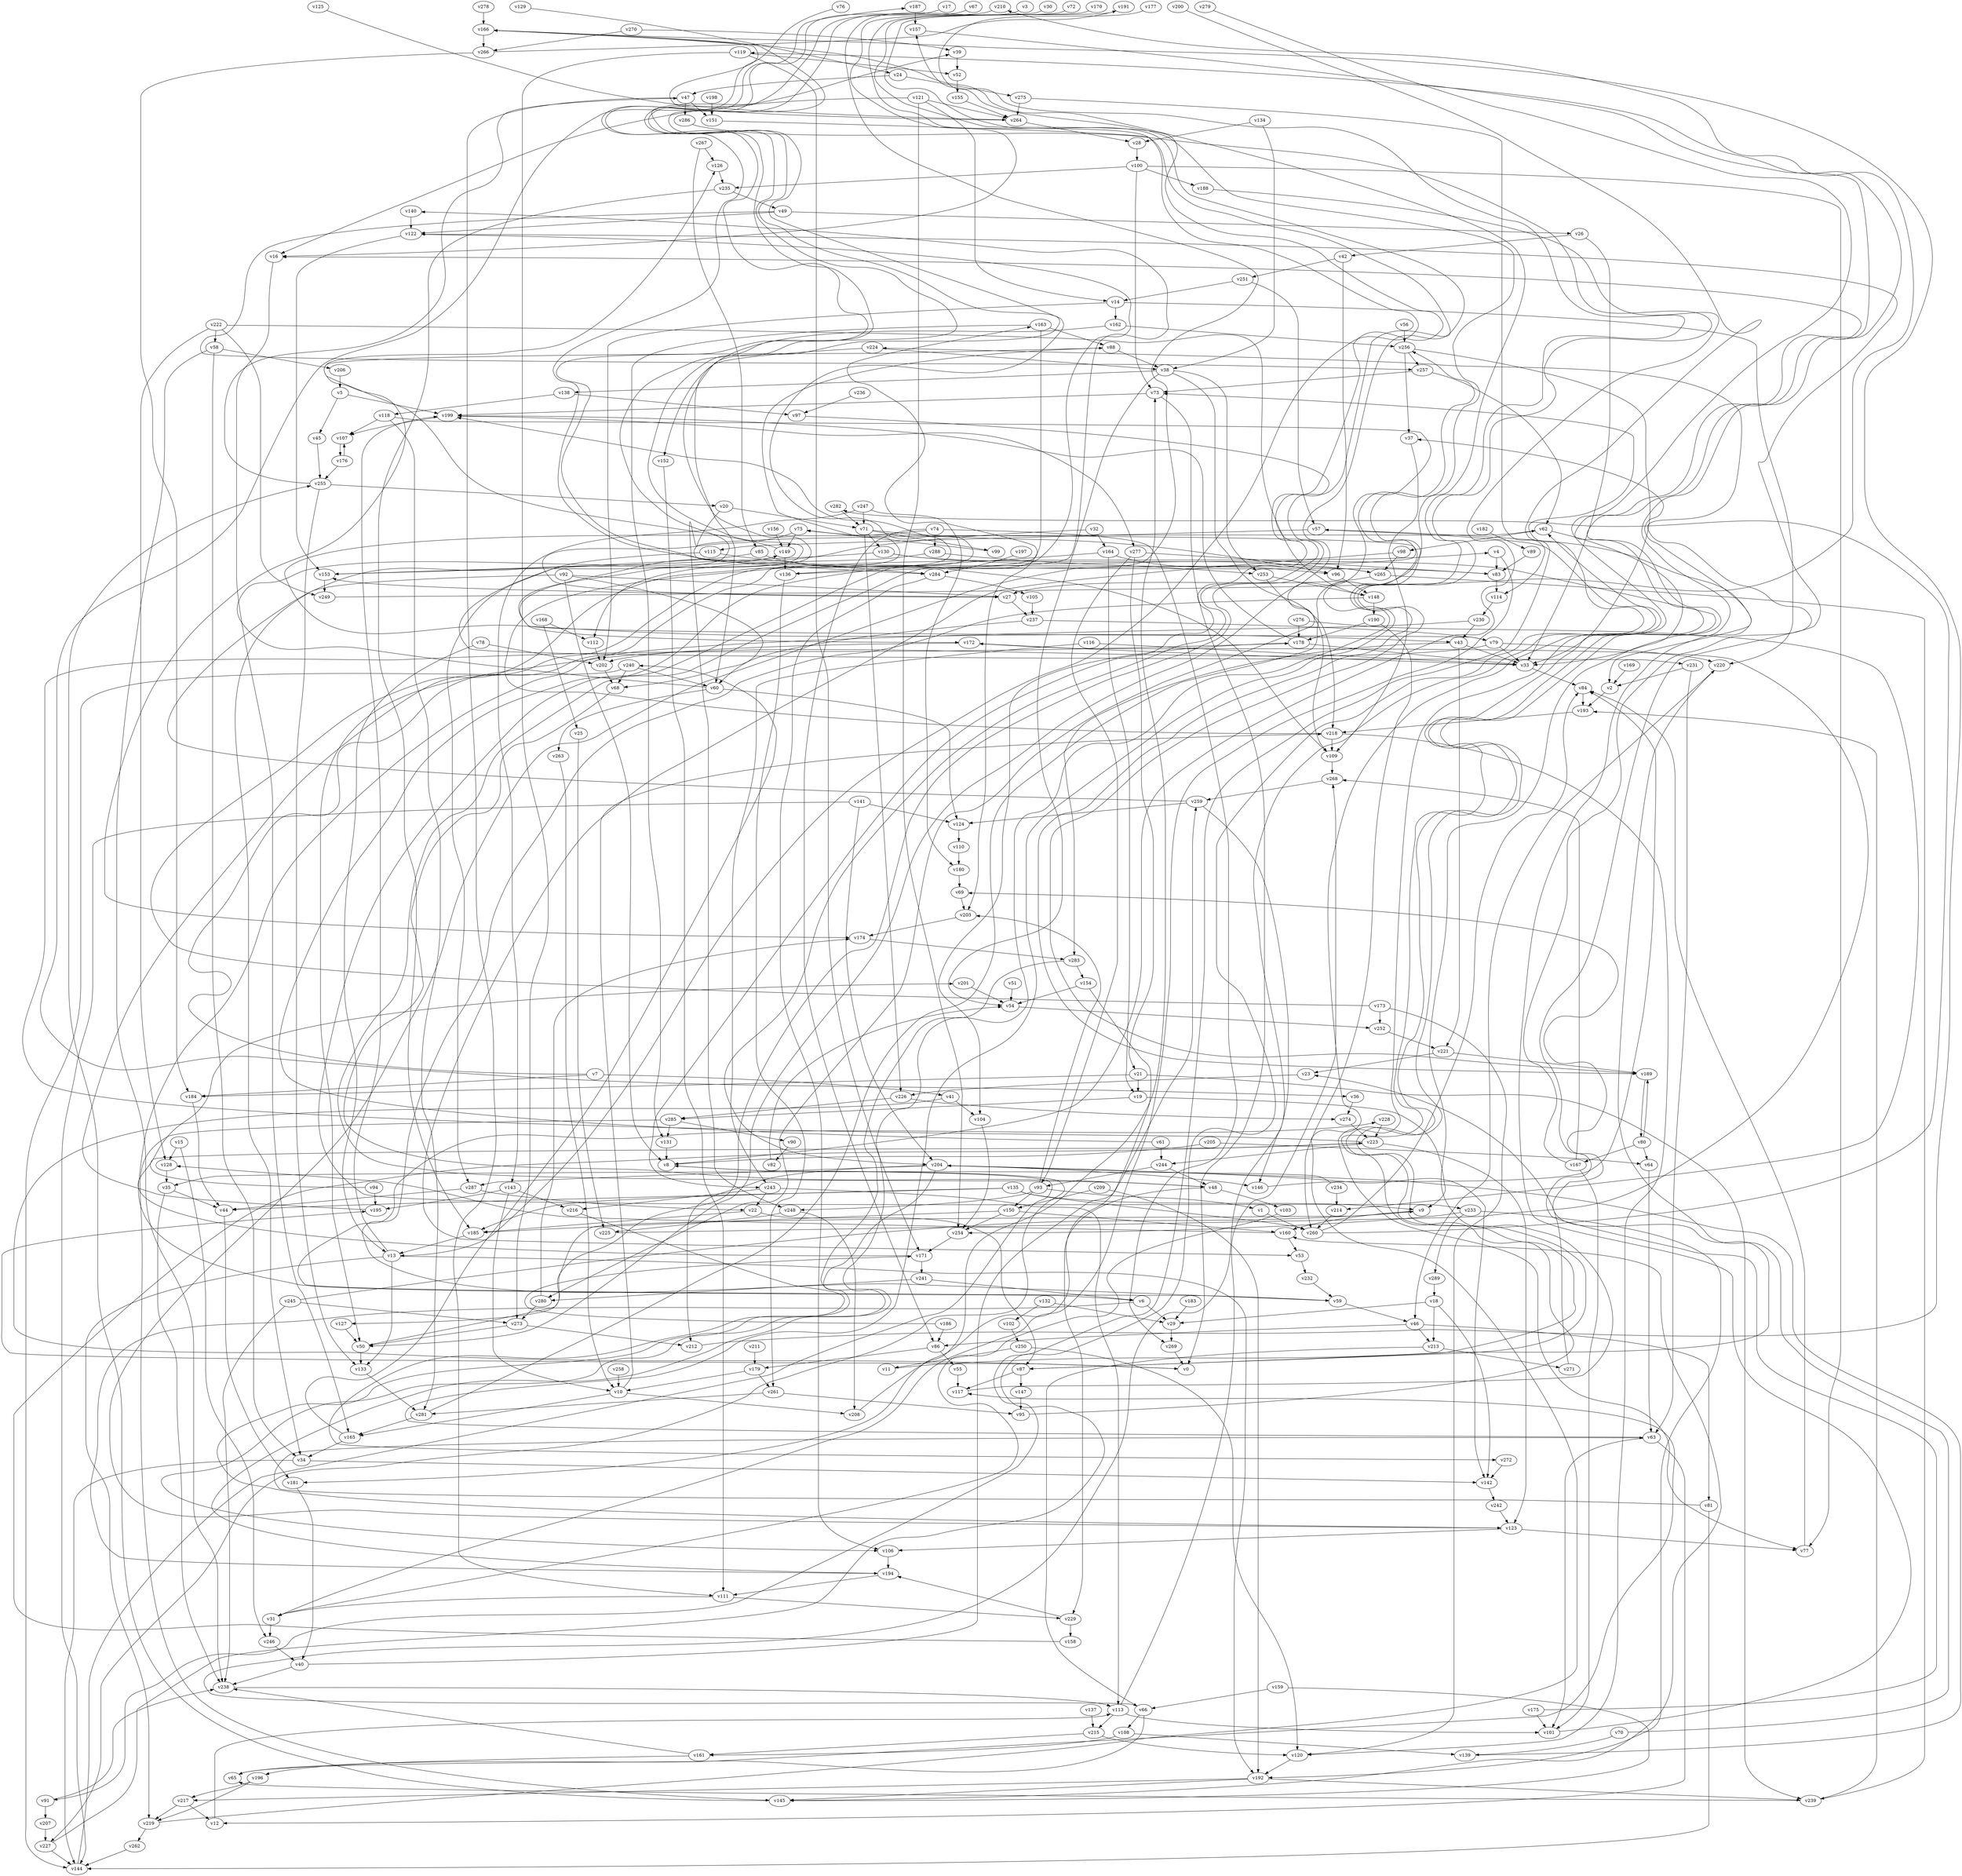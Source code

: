 // Benchmark game 424 - 290 vertices
// time_bound: 57
// targets: v94
digraph G {
    v0 [name="v0", player=1];
    v1 [name="v1", player=0];
    v2 [name="v2", player=1];
    v3 [name="v3", player=1];
    v4 [name="v4", player=0];
    v5 [name="v5", player=0];
    v6 [name="v6", player=1];
    v7 [name="v7", player=0];
    v8 [name="v8", player=1];
    v9 [name="v9", player=1];
    v10 [name="v10", player=1];
    v11 [name="v11", player=0];
    v12 [name="v12", player=0];
    v13 [name="v13", player=1];
    v14 [name="v14", player=0];
    v15 [name="v15", player=0];
    v16 [name="v16", player=1];
    v17 [name="v17", player=1];
    v18 [name="v18", player=1];
    v19 [name="v19", player=0];
    v20 [name="v20", player=0];
    v21 [name="v21", player=0];
    v22 [name="v22", player=1];
    v23 [name="v23", player=1];
    v24 [name="v24", player=0];
    v25 [name="v25", player=1];
    v26 [name="v26", player=0];
    v27 [name="v27", player=1];
    v28 [name="v28", player=1];
    v29 [name="v29", player=1];
    v30 [name="v30", player=0];
    v31 [name="v31", player=0];
    v32 [name="v32", player=1];
    v33 [name="v33", player=0];
    v34 [name="v34", player=1];
    v35 [name="v35", player=0];
    v36 [name="v36", player=0];
    v37 [name="v37", player=0];
    v38 [name="v38", player=0];
    v39 [name="v39", player=0];
    v40 [name="v40", player=1];
    v41 [name="v41", player=1];
    v42 [name="v42", player=1];
    v43 [name="v43", player=1];
    v44 [name="v44", player=1];
    v45 [name="v45", player=1];
    v46 [name="v46", player=0];
    v47 [name="v47", player=0];
    v48 [name="v48", player=1];
    v49 [name="v49", player=1];
    v50 [name="v50", player=0];
    v51 [name="v51", player=0];
    v52 [name="v52", player=1];
    v53 [name="v53", player=1];
    v54 [name="v54", player=1];
    v55 [name="v55", player=1];
    v56 [name="v56", player=1];
    v57 [name="v57", player=1];
    v58 [name="v58", player=1];
    v59 [name="v59", player=0];
    v60 [name="v60", player=0];
    v61 [name="v61", player=0];
    v62 [name="v62", player=1];
    v63 [name="v63", player=0];
    v64 [name="v64", player=1];
    v65 [name="v65", player=0];
    v66 [name="v66", player=1];
    v67 [name="v67", player=0];
    v68 [name="v68", player=0];
    v69 [name="v69", player=0];
    v70 [name="v70", player=1];
    v71 [name="v71", player=1];
    v72 [name="v72", player=0];
    v73 [name="v73", player=1];
    v74 [name="v74", player=1];
    v75 [name="v75", player=0];
    v76 [name="v76", player=0];
    v77 [name="v77", player=0];
    v78 [name="v78", player=1];
    v79 [name="v79", player=1];
    v80 [name="v80", player=1];
    v81 [name="v81", player=1];
    v82 [name="v82", player=0];
    v83 [name="v83", player=0];
    v84 [name="v84", player=0];
    v85 [name="v85", player=0];
    v86 [name="v86", player=1];
    v87 [name="v87", player=1];
    v88 [name="v88", player=0];
    v89 [name="v89", player=1];
    v90 [name="v90", player=0];
    v91 [name="v91", player=0];
    v92 [name="v92", player=1];
    v93 [name="v93", player=1];
    v94 [name="v94", player=1, target=1];
    v95 [name="v95", player=1];
    v96 [name="v96", player=0];
    v97 [name="v97", player=1];
    v98 [name="v98", player=1];
    v99 [name="v99", player=1];
    v100 [name="v100", player=0];
    v101 [name="v101", player=1];
    v102 [name="v102", player=1];
    v103 [name="v103", player=0];
    v104 [name="v104", player=0];
    v105 [name="v105", player=0];
    v106 [name="v106", player=0];
    v107 [name="v107", player=1];
    v108 [name="v108", player=1];
    v109 [name="v109", player=1];
    v110 [name="v110", player=1];
    v111 [name="v111", player=1];
    v112 [name="v112", player=0];
    v113 [name="v113", player=0];
    v114 [name="v114", player=1];
    v115 [name="v115", player=1];
    v116 [name="v116", player=0];
    v117 [name="v117", player=0];
    v118 [name="v118", player=0];
    v119 [name="v119", player=0];
    v120 [name="v120", player=0];
    v121 [name="v121", player=1];
    v122 [name="v122", player=1];
    v123 [name="v123", player=0];
    v124 [name="v124", player=1];
    v125 [name="v125", player=0];
    v126 [name="v126", player=0];
    v127 [name="v127", player=1];
    v128 [name="v128", player=0];
    v129 [name="v129", player=1];
    v130 [name="v130", player=0];
    v131 [name="v131", player=0];
    v132 [name="v132", player=1];
    v133 [name="v133", player=1];
    v134 [name="v134", player=0];
    v135 [name="v135", player=0];
    v136 [name="v136", player=1];
    v137 [name="v137", player=1];
    v138 [name="v138", player=1];
    v139 [name="v139", player=1];
    v140 [name="v140", player=0];
    v141 [name="v141", player=1];
    v142 [name="v142", player=1];
    v143 [name="v143", player=0];
    v144 [name="v144", player=1];
    v145 [name="v145", player=1];
    v146 [name="v146", player=0];
    v147 [name="v147", player=0];
    v148 [name="v148", player=1];
    v149 [name="v149", player=1];
    v150 [name="v150", player=0];
    v151 [name="v151", player=0];
    v152 [name="v152", player=0];
    v153 [name="v153", player=0];
    v154 [name="v154", player=1];
    v155 [name="v155", player=1];
    v156 [name="v156", player=0];
    v157 [name="v157", player=1];
    v158 [name="v158", player=1];
    v159 [name="v159", player=0];
    v160 [name="v160", player=0];
    v161 [name="v161", player=0];
    v162 [name="v162", player=0];
    v163 [name="v163", player=1];
    v164 [name="v164", player=0];
    v165 [name="v165", player=1];
    v166 [name="v166", player=1];
    v167 [name="v167", player=0];
    v168 [name="v168", player=0];
    v169 [name="v169", player=1];
    v170 [name="v170", player=1];
    v171 [name="v171", player=0];
    v172 [name="v172", player=0];
    v173 [name="v173", player=1];
    v174 [name="v174", player=1];
    v175 [name="v175", player=0];
    v176 [name="v176", player=1];
    v177 [name="v177", player=0];
    v178 [name="v178", player=0];
    v179 [name="v179", player=1];
    v180 [name="v180", player=1];
    v181 [name="v181", player=0];
    v182 [name="v182", player=1];
    v183 [name="v183", player=0];
    v184 [name="v184", player=1];
    v185 [name="v185", player=0];
    v186 [name="v186", player=1];
    v187 [name="v187", player=1];
    v188 [name="v188", player=0];
    v189 [name="v189", player=0];
    v190 [name="v190", player=0];
    v191 [name="v191", player=1];
    v192 [name="v192", player=1];
    v193 [name="v193", player=1];
    v194 [name="v194", player=0];
    v195 [name="v195", player=0];
    v196 [name="v196", player=0];
    v197 [name="v197", player=0];
    v198 [name="v198", player=0];
    v199 [name="v199", player=0];
    v200 [name="v200", player=1];
    v201 [name="v201", player=1];
    v202 [name="v202", player=0];
    v203 [name="v203", player=0];
    v204 [name="v204", player=0];
    v205 [name="v205", player=0];
    v206 [name="v206", player=1];
    v207 [name="v207", player=1];
    v208 [name="v208", player=0];
    v209 [name="v209", player=1];
    v210 [name="v210", player=1];
    v211 [name="v211", player=0];
    v212 [name="v212", player=1];
    v213 [name="v213", player=0];
    v214 [name="v214", player=1];
    v215 [name="v215", player=1];
    v216 [name="v216", player=0];
    v217 [name="v217", player=0];
    v218 [name="v218", player=1];
    v219 [name="v219", player=0];
    v220 [name="v220", player=0];
    v221 [name="v221", player=1];
    v222 [name="v222", player=1];
    v223 [name="v223", player=1];
    v224 [name="v224", player=1];
    v225 [name="v225", player=1];
    v226 [name="v226", player=0];
    v227 [name="v227", player=0];
    v228 [name="v228", player=1];
    v229 [name="v229", player=1];
    v230 [name="v230", player=0];
    v231 [name="v231", player=0];
    v232 [name="v232", player=1];
    v233 [name="v233", player=1];
    v234 [name="v234", player=1];
    v235 [name="v235", player=0];
    v236 [name="v236", player=0];
    v237 [name="v237", player=1];
    v238 [name="v238", player=0];
    v239 [name="v239", player=0];
    v240 [name="v240", player=0];
    v241 [name="v241", player=1];
    v242 [name="v242", player=1];
    v243 [name="v243", player=1];
    v244 [name="v244", player=1];
    v245 [name="v245", player=0];
    v246 [name="v246", player=1];
    v247 [name="v247", player=0];
    v248 [name="v248", player=1];
    v249 [name="v249", player=0];
    v250 [name="v250", player=0];
    v251 [name="v251", player=0];
    v252 [name="v252", player=1];
    v253 [name="v253", player=1];
    v254 [name="v254", player=1];
    v255 [name="v255", player=0];
    v256 [name="v256", player=0];
    v257 [name="v257", player=0];
    v258 [name="v258", player=1];
    v259 [name="v259", player=0];
    v260 [name="v260", player=1];
    v261 [name="v261", player=1];
    v262 [name="v262", player=1];
    v263 [name="v263", player=1];
    v264 [name="v264", player=0];
    v265 [name="v265", player=1];
    v266 [name="v266", player=0];
    v267 [name="v267", player=1];
    v268 [name="v268", player=0];
    v269 [name="v269", player=1];
    v270 [name="v270", player=0];
    v271 [name="v271", player=1];
    v272 [name="v272", player=1];
    v273 [name="v273", player=0];
    v274 [name="v274", player=1];
    v275 [name="v275", player=0];
    v276 [name="v276", player=1];
    v277 [name="v277", player=0];
    v278 [name="v278", player=0];
    v279 [name="v279", player=0];
    v280 [name="v280", player=1];
    v281 [name="v281", player=0];
    v282 [name="v282", player=0];
    v283 [name="v283", player=0];
    v284 [name="v284", player=0];
    v285 [name="v285", player=0];
    v286 [name="v286", player=0];
    v287 [name="v287", player=1];
    v288 [name="v288", player=0];
    v289 [name="v289", player=0];

    v0 -> v195 [constraint="t mod 3 == 1"];
    v1 -> v260;
    v2 -> v193;
    v3 -> v123 [constraint="t mod 3 == 2"];
    v4 -> v31 [constraint="t mod 3 == 1"];
    v5 -> v45;
    v6 -> v194 [constraint="t < 11"];
    v7 -> v199 [constraint="t < 9"];
    v8 -> v227 [constraint="t mod 4 == 2"];
    v9 -> v160;
    v10 -> v218;
    v11 -> v69 [constraint="t >= 5"];
    v12 -> v113;
    v13 -> v133;
    v14 -> v162;
    v15 -> v246;
    v16 -> v165;
    v17 -> v284 [constraint="t mod 2 == 0"];
    v18 -> v29;
    v19 -> v9;
    v20 -> v71;
    v21 -> v184;
    v22 -> v185;
    v23 -> v226;
    v24 -> v47;
    v25 -> v225;
    v26 -> v33;
    v27 -> v153 [constraint="t mod 3 == 1"];
    v28 -> v100;
    v29 -> v269;
    v30 -> v16 [constraint="t >= 5"];
    v31 -> v246;
    v32 -> v79 [constraint="t >= 5"];
    v33 -> v84;
    v34 -> v142;
    v35 -> v238;
    v36 -> v274;
    v37 -> v109;
    v38 -> v253;
    v39 -> v52;
    v40 -> v259;
    v41 -> v0 [constraint="t >= 4"];
    v42 -> v96;
    v43 -> v33;
    v44 -> v181;
    v45 -> v255;
    v46 -> v213;
    v47 -> v111;
    v48 -> v140 [constraint="t mod 2 == 1"];
    v49 -> v257 [constraint="t < 10"];
    v50 -> v9 [constraint="t < 11"];
    v51 -> v54;
    v52 -> v155;
    v53 -> v232;
    v54 -> v252;
    v55 -> v117;
    v56 -> v256;
    v57 -> v2;
    v58 -> v34;
    v59 -> v228 [constraint="t >= 3"];
    v60 -> v149 [constraint="t mod 5 == 1"];
    v61 -> v163 [constraint="t >= 3"];
    v62 -> v98;
    v63 -> v166 [constraint="t >= 3"];
    v64 -> v63;
    v65 -> v117 [constraint="t mod 2 == 0"];
    v66 -> v57 [constraint="t mod 4 == 0"];
    v67 -> v231 [constraint="t mod 5 == 2"];
    v68 -> v48 [constraint="t mod 5 == 3"];
    v69 -> v203;
    v70 -> v220 [constraint="t mod 4 == 2"];
    v71 -> v226;
    v72 -> v13 [constraint="t < 11"];
    v73 -> v199;
    v74 -> v43 [constraint="t < 6"];
    v75 -> v27 [constraint="t < 6"];
    v76 -> v36 [constraint="t >= 4"];
    v77 -> v84;
    v78 -> v13;
    v79 -> v33;
    v80 -> v189 [constraint="t mod 3 == 1"];
    v81 -> v63 [constraint="t mod 4 == 2"];
    v82 -> v54;
    v83 -> v62 [constraint="t mod 3 == 0"];
    v84 -> v193;
    v85 -> v109;
    v86 -> v179;
    v87 -> v117;
    v88 -> v174 [constraint="t >= 4"];
    v89 -> v83;
    v90 -> v82;
    v91 -> v238 [constraint="t < 13"];
    v92 -> v68 [constraint="t >= 3"];
    v93 -> v203;
    v94 -> v223 [constraint="t >= 2"];
    v95 -> v16 [constraint="t >= 4"];
    v96 -> v148;
    v97 -> v204 [constraint="t >= 3"];
    v98 -> v53 [constraint="t mod 2 == 1"];
    v99 -> v75 [constraint="t mod 3 == 2"];
    v100 -> v188;
    v101 -> v37 [constraint="t < 11"];
    v102 -> v250;
    v103 -> v31 [constraint="t < 8"];
    v104 -> v254;
    v105 -> v237;
    v106 -> v194;
    v107 -> v176;
    v108 -> v139;
    v109 -> v268;
    v110 -> v180;
    v111 -> v31;
    v112 -> v202;
    v113 -> v101;
    v114 -> v230;
    v115 -> v284;
    v116 -> v243;
    v117 -> v119 [constraint="t < 12"];
    v118 -> v280 [constraint="t >= 1"];
    v119 -> v171;
    v120 -> v192;
    v121 -> v264;
    v122 -> v233 [constraint="t mod 4 == 1"];
    v123 -> v77;
    v124 -> v110;
    v125 -> v264 [constraint="t < 13"];
    v126 -> v235;
    v127 -> v50;
    v128 -> v35;
    v129 -> v24 [constraint="t < 10"];
    v130 -> v87 [constraint="t mod 2 == 0"];
    v131 -> v8;
    v132 -> v29;
    v133 -> v281;
    v134 -> v38;
    v135 -> v44;
    v136 -> v256 [constraint="t >= 4"];
    v137 -> v215;
    v138 -> v97;
    v139 -> v204 [constraint="t < 7"];
    v140 -> v122;
    v141 -> v204;
    v142 -> v242;
    v143 -> v216;
    v144 -> v8 [constraint="t >= 5"];
    v145 -> v160 [constraint="t < 5"];
    v146 -> v84 [constraint="t mod 3 == 2"];
    v147 -> v95;
    v148 -> v59 [constraint="t mod 3 == 0"];
    v149 -> v126 [constraint="t >= 3"];
    v150 -> v160;
    v151 -> v127 [constraint="t < 6"];
    v152 -> v111;
    v153 -> v249;
    v154 -> v181 [constraint="t < 6"];
    v155 -> v264;
    v156 -> v149;
    v157 -> v87 [constraint="t mod 5 == 3"];
    v158 -> v223 [constraint="t >= 2"];
    v159 -> v145;
    v160 -> v128 [constraint="t < 15"];
    v161 -> v65;
    v162 -> v256;
    v163 -> v203;
    v164 -> v96;
    v165 -> v240 [constraint="t mod 5 == 2"];
    v166 -> v266;
    v167 -> v224 [constraint="t mod 4 == 0"];
    v168 -> v112;
    v169 -> v2;
    v170 -> v243 [constraint="t < 5"];
    v171 -> v201 [constraint="t >= 5"];
    v172 -> v202;
    v173 -> v88 [constraint="t < 15"];
    v174 -> v283;
    v175 -> v122 [constraint="t mod 4 == 1"];
    v176 -> v107;
    v177 -> v189 [constraint="t mod 2 == 0"];
    v178 -> v199;
    v179 -> v10;
    v180 -> v69;
    v181 -> v40;
    v182 -> v89;
    v183 -> v29;
    v184 -> v44;
    v185 -> v13;
    v186 -> v171 [constraint="t mod 4 == 2"];
    v187 -> v157;
    v188 -> v8 [constraint="t >= 3"];
    v189 -> v80;
    v190 -> v260;
    v191 -> v50 [constraint="t < 11"];
    v192 -> v239;
    v193 -> v218;
    v194 -> v75 [constraint="t mod 3 == 2"];
    v195 -> v166 [constraint="t >= 1"];
    v196 -> v219 [constraint="t >= 4"];
    v197 -> v284;
    v198 -> v151;
    v199 -> v277;
    v200 -> v91 [constraint="t < 9"];
    v201 -> v54;
    v202 -> v68;
    v203 -> v174;
    v204 -> v106 [constraint="t >= 1"];
    v205 -> v8;
    v206 -> v5;
    v207 -> v227;
    v208 -> v73;
    v209 -> v192;
    v210 -> v172 [constraint="t >= 4"];
    v211 -> v179;
    v212 -> v166 [constraint="t < 9"];
    v213 -> v271;
    v214 -> v260;
    v215 -> v161;
    v216 -> v272 [constraint="t >= 3"];
    v217 -> v219;
    v218 -> v4 [constraint="t < 6"];
    v219 -> v62 [constraint="t >= 1"];
    v220 -> v46;
    v221 -> v23;
    v222 -> v58;
    v223 -> v178 [constraint="t < 6"];
    v224 -> v38;
    v225 -> v172 [constraint="t < 8"];
    v226 -> v274;
    v227 -> v73 [constraint="t >= 2"];
    v228 -> v223;
    v229 -> v158;
    v230 -> v6 [constraint="t < 10"];
    v231 -> v2;
    v232 -> v59;
    v233 -> v254;
    v234 -> v35 [constraint="t < 13"];
    v235 -> v49;
    v236 -> v97;
    v237 -> v79;
    v238 -> v113;
    v239 -> v65 [constraint="t >= 5"];
    v240 -> v60;
    v241 -> v280;
    v242 -> v123;
    v243 -> v22;
    v244 -> v48;
    v245 -> v9 [constraint="t mod 4 == 0"];
    v246 -> v40;
    v247 -> v143;
    v248 -> v225;
    v249 -> v210 [constraint="t < 13"];
    v250 -> v11;
    v251 -> v57;
    v252 -> v221;
    v253 -> v109;
    v254 -> v171;
    v255 -> v47 [constraint="t < 5"];
    v256 -> v37;
    v257 -> v73;
    v258 -> v10;
    v259 -> v39 [constraint="t mod 4 == 1"];
    v260 -> v282 [constraint="t < 12"];
    v261 -> v281;
    v262 -> v144;
    v263 -> v10;
    v264 -> v166 [constraint="t mod 5 == 2"];
    v265 -> v187 [constraint="t mod 2 == 0"];
    v266 -> v191 [constraint="t mod 3 == 0"];
    v267 -> v126;
    v268 -> v259;
    v269 -> v0;
    v270 -> v39;
    v271 -> v23;
    v272 -> v142;
    v273 -> v212;
    v274 -> v223;
    v275 -> v264;
    v276 -> v214 [constraint="t >= 4"];
    v277 -> v21;
    v278 -> v166;
    v279 -> v77 [constraint="t mod 5 == 0"];
    v280 -> v174;
    v281 -> v157 [constraint="t >= 4"];
    v282 -> v71;
    v283 -> v123 [constraint="t >= 2"];
    v284 -> v106;
    v285 -> v90;
    v286 -> v189 [constraint="t >= 1"];
    v287 -> v44;
    v288 -> v112;
    v289 -> v18;
    v145 -> v255;
    v285 -> v131;
    v218 -> v109;
    v229 -> v194;
    v123 -> v106;
    v21 -> v19;
    v13 -> v192;
    v186 -> v86;
    v85 -> v153;
    v83 -> v114;
    v42 -> v251;
    v178 -> v33;
    v100 -> v77;
    v167 -> v268;
    v134 -> v28;
    v141 -> v144;
    v115 -> v287;
    v160 -> v53;
    v47 -> v151;
    v227 -> v144;
    v250 -> v120;
    v100 -> v73;
    v43 -> v283;
    v38 -> v138;
    v164 -> v136;
    v78 -> v202;
    v243 -> v216;
    v219 -> v262;
    v46 -> v86;
    v100 -> v235;
    v38 -> v54;
    v71 -> v99;
    v256 -> v33;
    v93 -> v150;
    v196 -> v217;
    v241 -> v6;
    v66 -> v196;
    v58 -> v238;
    v168 -> v25;
    v116 -> v33;
    v32 -> v164;
    v80 -> v64;
    v122 -> v153;
    v179 -> v261;
    v79 -> v50;
    v34 -> v144;
    v59 -> v46;
    v111 -> v229;
    v281 -> v165;
    v13 -> v199;
    v173 -> v120;
    v132 -> v102;
    v130 -> v265;
    v74 -> v86;
    v240 -> v144;
    v192 -> v217;
    v176 -> v255;
    v267 -> v85;
    v277 -> v83;
    v204 -> v146;
    v161 -> v238;
    v251 -> v14;
    v264 -> v28;
    v57 -> v115;
    v93 -> v248;
    v143 -> v195;
    v27 -> v237;
    v60 -> v124;
    v92 -> v34;
    v71 -> v130;
    v248 -> v208;
    v217 -> v12;
    v48 -> v103;
    v245 -> v238;
    v121 -> v254;
    v14 -> v220;
    v38 -> v218;
    v223 -> v244;
    v71 -> v96;
    v10 -> v208;
    v20 -> v248;
    v230 -> v43;
    v284 -> v105;
    v43 -> v221;
    v221 -> v189;
    v218 -> v120;
    v199 -> v107;
    v164 -> v19;
    v50 -> v133;
    v287 -> v22;
    v92 -> v8;
    v87 -> v147;
    v257 -> v62;
    v63 -> v12;
    v74 -> v288;
    v247 -> v180;
    v245 -> v273;
    v265 -> v239;
    v237 -> v60;
    v192 -> v145;
    v162 -> v60;
    v233 -> v289;
    v240 -> v68;
    v92 -> v27;
    v138 -> v118;
    v178 -> v104;
    v222 -> v148;
    v283 -> v154;
    v247 -> v71;
    v222 -> v249;
    v79 -> v220;
    v213 -> v66;
    v234 -> v214;
    v143 -> v10;
    v171 -> v241;
    v243 -> v113;
    v98 -> v265;
    v135 -> v9;
    v204 -> v142;
    v163 -> v88;
    v113 -> v215;
    v22 -> v87;
    v47 -> v286;
    v255 -> v20;
    v150 -> v254;
    v226 -> v285;
    v113 -> v268;
    v285 -> v145;
    v273 -> v50;
    v209 -> v150;
    v119 -> v273;
    v48 -> v229;
    v74 -> v269;
    v270 -> v266;
    v70 -> v139;
    v205 -> v64;
    v121 -> v14;
    v18 -> v142;
    v222 -> v128;
    v26 -> v42;
    v239 -> v193;
    v49 -> v122;
    v5 -> v199;
    v49 -> v26;
    v40 -> v238;
    v255 -> v133;
    v172 -> v33;
    v130 -> v153;
    v62 -> v33;
    v94 -> v195;
    v150 -> v185;
    v21 -> v239;
    v277 -> v93;
    v154 -> v54;
    v253 -> v148;
    v244 -> v93;
    v80 -> v167;
    v121 -> v16;
    v119 -> v52;
    v108 -> v161;
    v13 -> v219;
    v61 -> v244;
    v88 -> v38;
    v190 -> v178;
    v136 -> v261;
    v73 -> v0;
    v91 -> v207;
    v93 -> v1;
    v261 -> v95;
    v276 -> v178;
    v288 -> v253;
    v66 -> v108;
    v15 -> v128;
    v24 -> v275;
    v235 -> v185;
    v260 -> v84;
    v149 -> v136;
    v7 -> v184;
    v19 -> v285;
    v135 -> v260;
    v280 -> v273;
    v148 -> v190;
    v165 -> v34;
    v141 -> v124;
    v167 -> v101;
    v118 -> v107;
    v18 -> v213;
    v259 -> v146;
    v256 -> v257;
    v10 -> v165;
    v135 -> v185;
    v163 -> v131;
    v175 -> v101;
    v4 -> v83;
    v58 -> v206;
    v223 -> v123;
    v233 -> v192;
    v275 -> v114;
    v86 -> v55;
    v63 -> v101;
    v35 -> v44;
    v159 -> v66;
    v75 -> v149;
    v265 -> v27;
    v194 -> v111;
    v6 -> v29;
    v224 -> v152;
    v7 -> v41;
    v118 -> v281;
    v41 -> v104;
    v81 -> v144;
    v259 -> v124;
    v14 -> v202;
    v46 -> v81;
    v204 -> v212;
    v266 -> v184;
    v60 -> v263;
    v231 -> v63;
    v215 -> v120;
    v173 -> v252;
    v204 -> v287;
}
